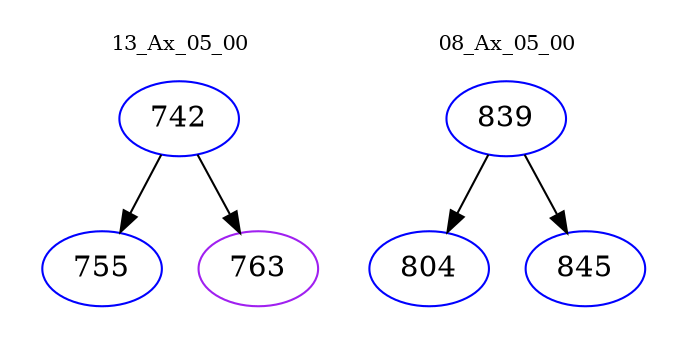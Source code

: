 digraph{
subgraph cluster_0 {
color = white
label = "13_Ax_05_00";
fontsize=10;
T0_742 [label="742", color="blue"]
T0_742 -> T0_755 [color="black"]
T0_755 [label="755", color="blue"]
T0_742 -> T0_763 [color="black"]
T0_763 [label="763", color="purple"]
}
subgraph cluster_1 {
color = white
label = "08_Ax_05_00";
fontsize=10;
T1_839 [label="839", color="blue"]
T1_839 -> T1_804 [color="black"]
T1_804 [label="804", color="blue"]
T1_839 -> T1_845 [color="black"]
T1_845 [label="845", color="blue"]
}
}
